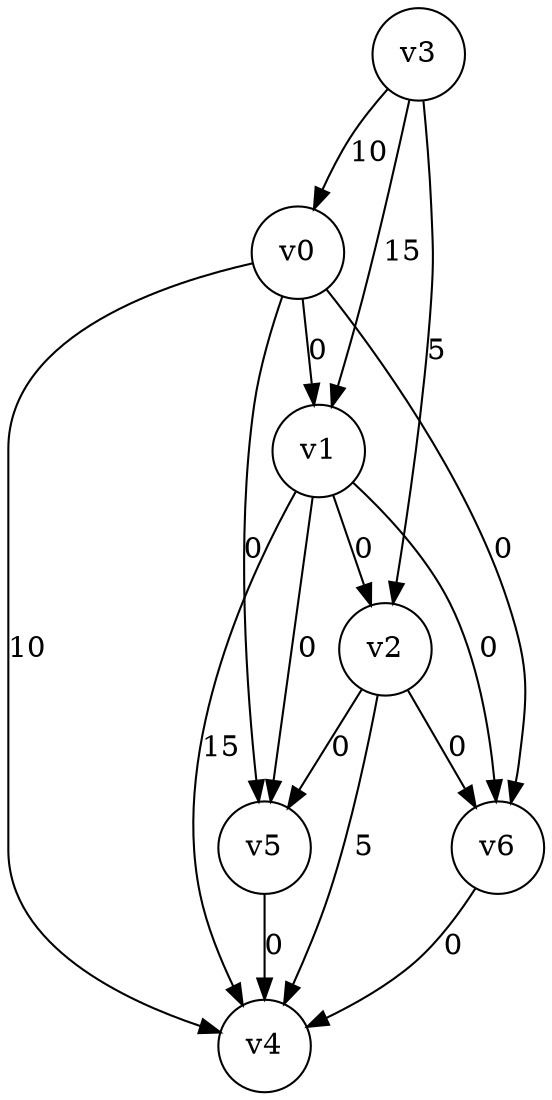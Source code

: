 digraph
{
	node [shape=circle, label="v0"] 0;
	node [shape=circle, label="v1"] 1;
	node [shape=circle, label="v2"] 2;
	node [shape=circle, label="v3"] 3;
	node [shape=circle, label="v4"] 4;
	node [shape=circle, label="v5"] 5;
	node [shape=circle, label="v6"] 6;
	0 -> 1 [label="0"]
	0 -> 4 [label="10"]
	0 -> 5 [label="0"]
	0 -> 6 [label="0"]
	1 -> 2 [label="0"]
	1 -> 4 [label="15"]
	1 -> 5 [label="0"]
	1 -> 6 [label="0"]
	2 -> 4 [label="5"]
	2 -> 5 [label="0"]
	2 -> 6 [label="0"]
	3 -> 0 [label="10"]
	3 -> 1 [label="15"]
	3 -> 2 [label="5"]
	5 -> 4 [label="0"]
	6 -> 4 [label="0"]
}
